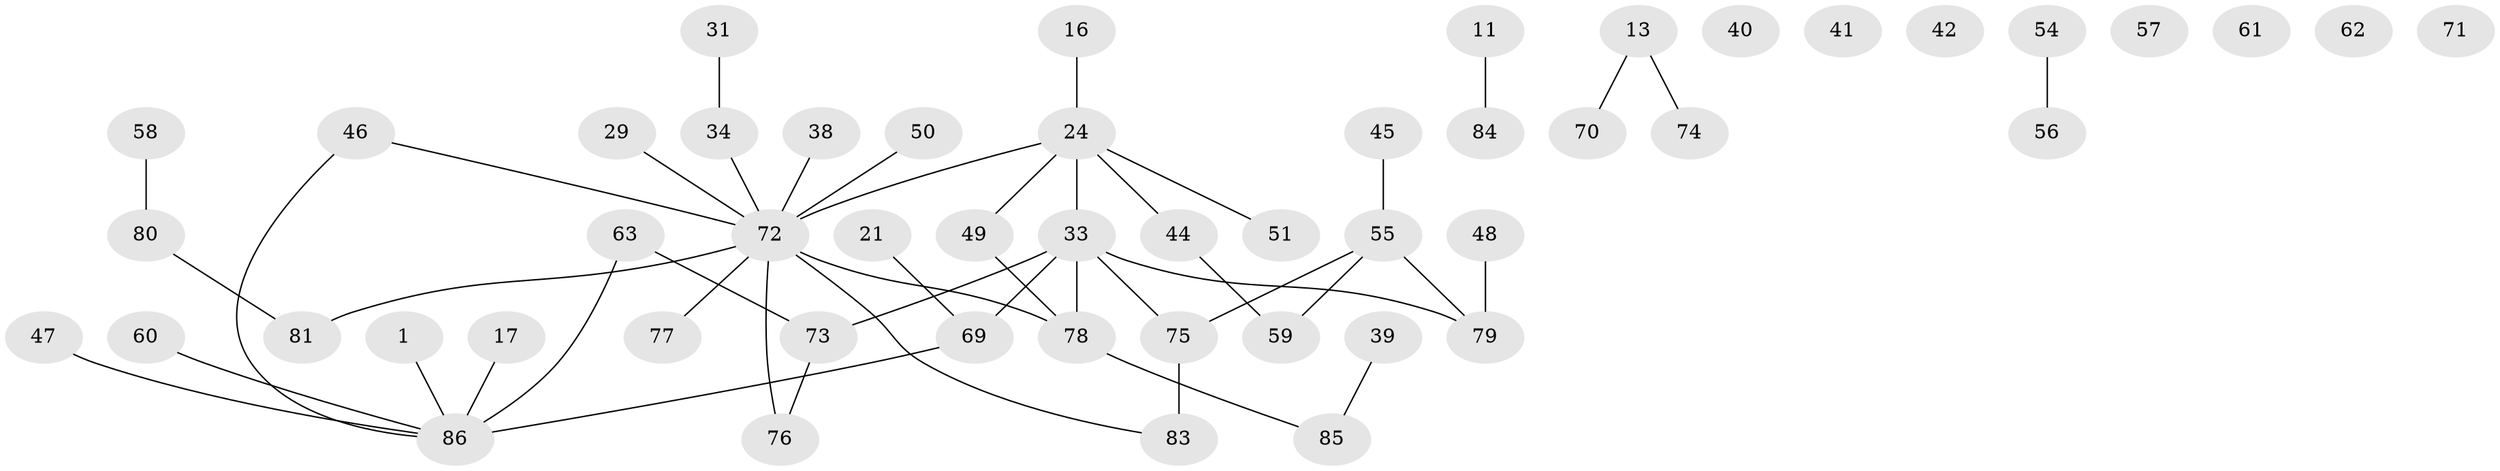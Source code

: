 // original degree distribution, {1: 0.3023255813953488, 5: 0.03488372093023256, 4: 0.09302325581395349, 2: 0.29069767441860467, 3: 0.1744186046511628, 6: 0.023255813953488372, 0: 0.08139534883720931}
// Generated by graph-tools (version 1.1) at 2025/44/03/04/25 21:44:15]
// undirected, 51 vertices, 48 edges
graph export_dot {
graph [start="1"]
  node [color=gray90,style=filled];
  1;
  11;
  13;
  16;
  17;
  21;
  24 [super="+9"];
  29;
  31;
  33 [super="+19"];
  34;
  38;
  39;
  40;
  41;
  42;
  44;
  45 [super="+5"];
  46;
  47;
  48;
  49 [super="+35+4"];
  50;
  51;
  54;
  55 [super="+2"];
  56;
  57;
  58;
  59 [super="+15"];
  60;
  61;
  62;
  63;
  69 [super="+25"];
  70;
  71;
  72 [super="+20+22+64+65"];
  73 [super="+30+66"];
  74;
  75 [super="+68"];
  76;
  77;
  78 [super="+37+53"];
  79 [super="+67+8"];
  80;
  81;
  83 [super="+82"];
  84 [super="+7"];
  85;
  86 [super="+52"];
  1 -- 86;
  11 -- 84;
  13 -- 70;
  13 -- 74;
  16 -- 24;
  17 -- 86;
  21 -- 69;
  24 -- 49;
  24 -- 51;
  24 -- 33 [weight=2];
  24 -- 44;
  24 -- 72;
  29 -- 72;
  31 -- 34;
  33 -- 75;
  33 -- 69;
  33 -- 78 [weight=2];
  33 -- 73;
  33 -- 79;
  34 -- 72;
  38 -- 72;
  39 -- 85;
  44 -- 59;
  45 -- 55;
  46 -- 86;
  46 -- 72;
  47 -- 86;
  48 -- 79;
  49 -- 78;
  50 -- 72;
  54 -- 56;
  55 -- 59;
  55 -- 75 [weight=2];
  55 -- 79;
  58 -- 80;
  60 -- 86;
  63 -- 86;
  63 -- 73;
  69 -- 86 [weight=2];
  72 -- 77;
  72 -- 78 [weight=3];
  72 -- 76;
  72 -- 81;
  72 -- 83;
  73 -- 76;
  75 -- 83 [weight=2];
  78 -- 85;
  80 -- 81;
}
